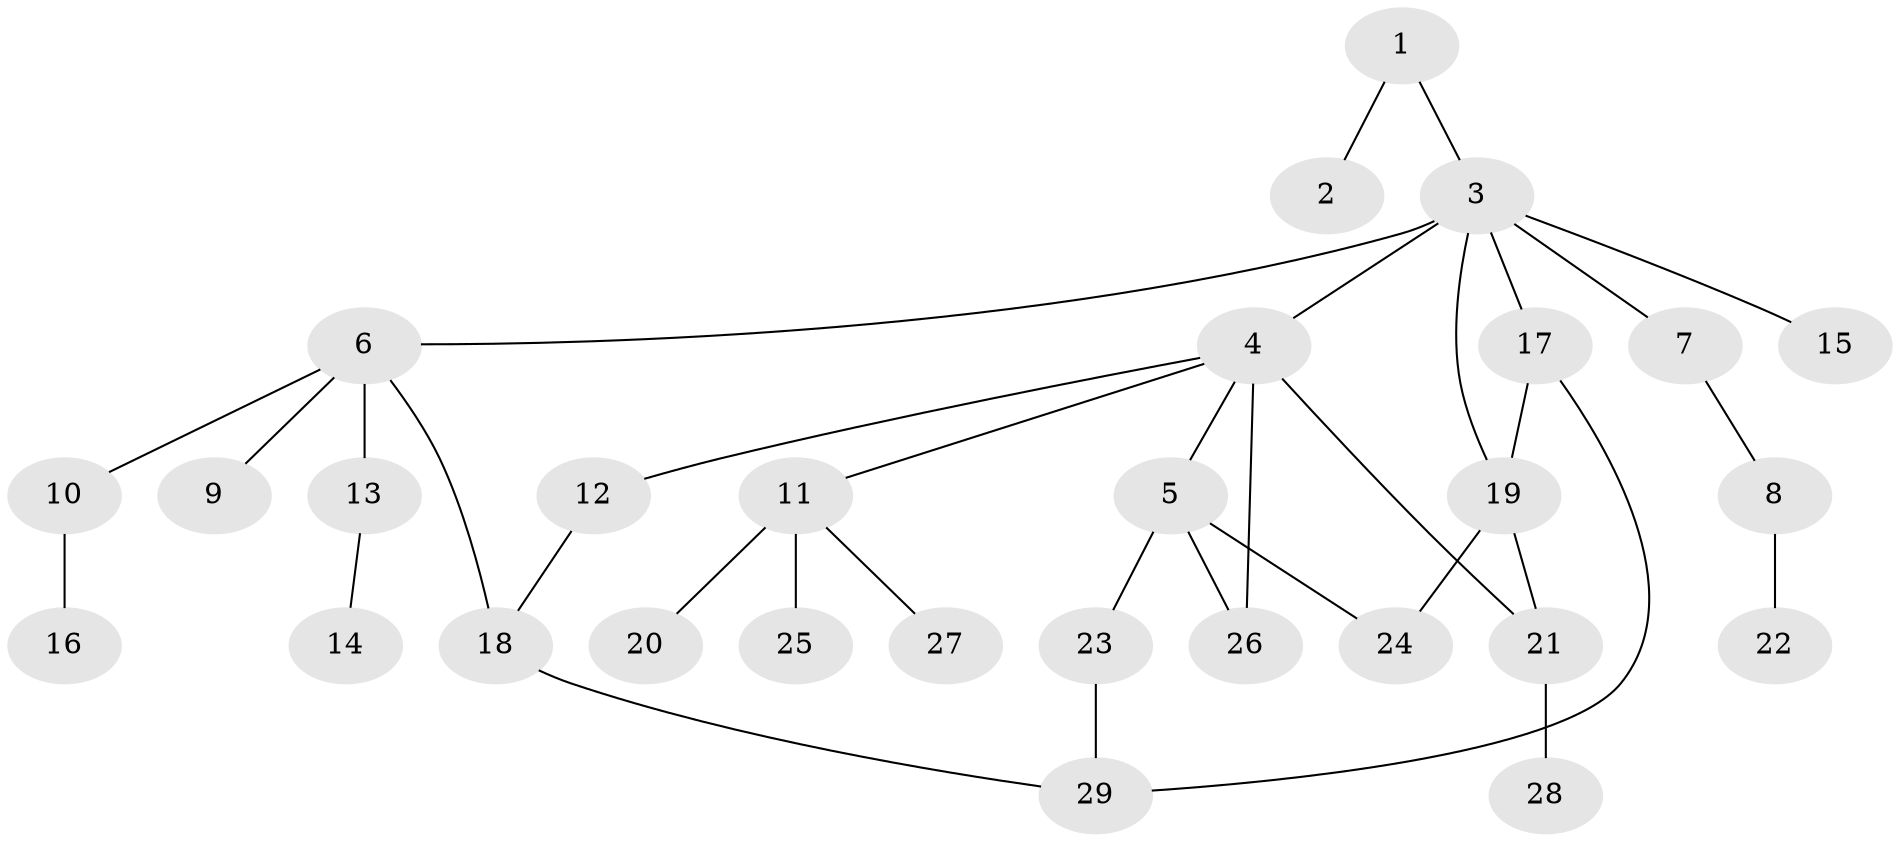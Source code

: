 // original degree distribution, {3: 0.19642857142857142, 2: 0.2857142857142857, 8: 0.017857142857142856, 6: 0.017857142857142856, 5: 0.05357142857142857, 4: 0.03571428571428571, 1: 0.39285714285714285}
// Generated by graph-tools (version 1.1) at 2025/34/03/09/25 02:34:32]
// undirected, 29 vertices, 35 edges
graph export_dot {
graph [start="1"]
  node [color=gray90,style=filled];
  1;
  2;
  3;
  4;
  5;
  6;
  7;
  8;
  9;
  10;
  11;
  12;
  13;
  14;
  15;
  16;
  17;
  18;
  19;
  20;
  21;
  22;
  23;
  24;
  25;
  26;
  27;
  28;
  29;
  1 -- 2 [weight=1.0];
  1 -- 3 [weight=1.0];
  3 -- 4 [weight=1.0];
  3 -- 6 [weight=1.0];
  3 -- 7 [weight=1.0];
  3 -- 15 [weight=1.0];
  3 -- 17 [weight=1.0];
  3 -- 19 [weight=1.0];
  4 -- 5 [weight=1.0];
  4 -- 11 [weight=1.0];
  4 -- 12 [weight=1.0];
  4 -- 21 [weight=1.0];
  4 -- 26 [weight=1.0];
  5 -- 23 [weight=1.0];
  5 -- 24 [weight=1.0];
  5 -- 26 [weight=1.0];
  6 -- 9 [weight=1.0];
  6 -- 10 [weight=1.0];
  6 -- 13 [weight=1.0];
  6 -- 18 [weight=1.0];
  7 -- 8 [weight=1.0];
  8 -- 22 [weight=1.0];
  10 -- 16 [weight=1.0];
  11 -- 20 [weight=1.0];
  11 -- 25 [weight=2.0];
  11 -- 27 [weight=1.0];
  12 -- 18 [weight=2.0];
  13 -- 14 [weight=1.0];
  17 -- 19 [weight=1.0];
  17 -- 29 [weight=1.0];
  18 -- 29 [weight=1.0];
  19 -- 21 [weight=1.0];
  19 -- 24 [weight=1.0];
  21 -- 28 [weight=1.0];
  23 -- 29 [weight=1.0];
}
